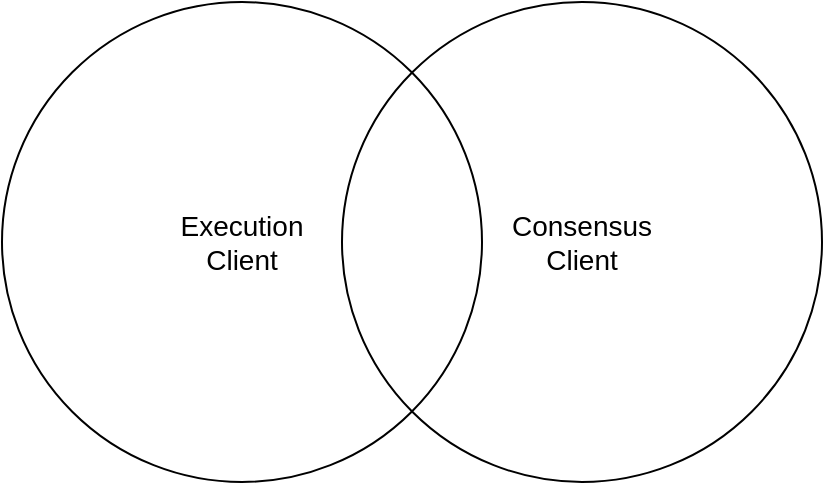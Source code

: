 <mxfile version="24.0.6" type="github">
  <diagram name="Page-1" id="kQMQTXATmenSAZyp5msM">
    <mxGraphModel dx="936" dy="474" grid="1" gridSize="10" guides="1" tooltips="1" connect="1" arrows="1" fold="1" page="1" pageScale="1" pageWidth="850" pageHeight="1100" math="0" shadow="0">
      <root>
        <mxCell id="0" />
        <mxCell id="1" parent="0" />
        <mxCell id="oUvKnUqJZTMTFXycQhW--2" value="&lt;font style=&quot;font-size: 14px;&quot;&gt;Consensus&lt;/font&gt;&lt;div style=&quot;font-size: 14px;&quot;&gt;&lt;font style=&quot;font-size: 14px;&quot;&gt;Client&lt;/font&gt;&lt;/div&gt;" style="ellipse;whiteSpace=wrap;html=1;aspect=fixed;fillColor=none;" vertex="1" parent="1">
          <mxGeometry x="390" y="120" width="240" height="240" as="geometry" />
        </mxCell>
        <mxCell id="oUvKnUqJZTMTFXycQhW--1" value="&lt;font style=&quot;font-size: 14px;&quot;&gt;Execution&lt;br&gt;Client&lt;/font&gt;" style="ellipse;whiteSpace=wrap;html=1;aspect=fixed;fillColor=none;" vertex="1" parent="1">
          <mxGeometry x="220" y="120" width="240" height="240" as="geometry" />
        </mxCell>
      </root>
    </mxGraphModel>
  </diagram>
</mxfile>
